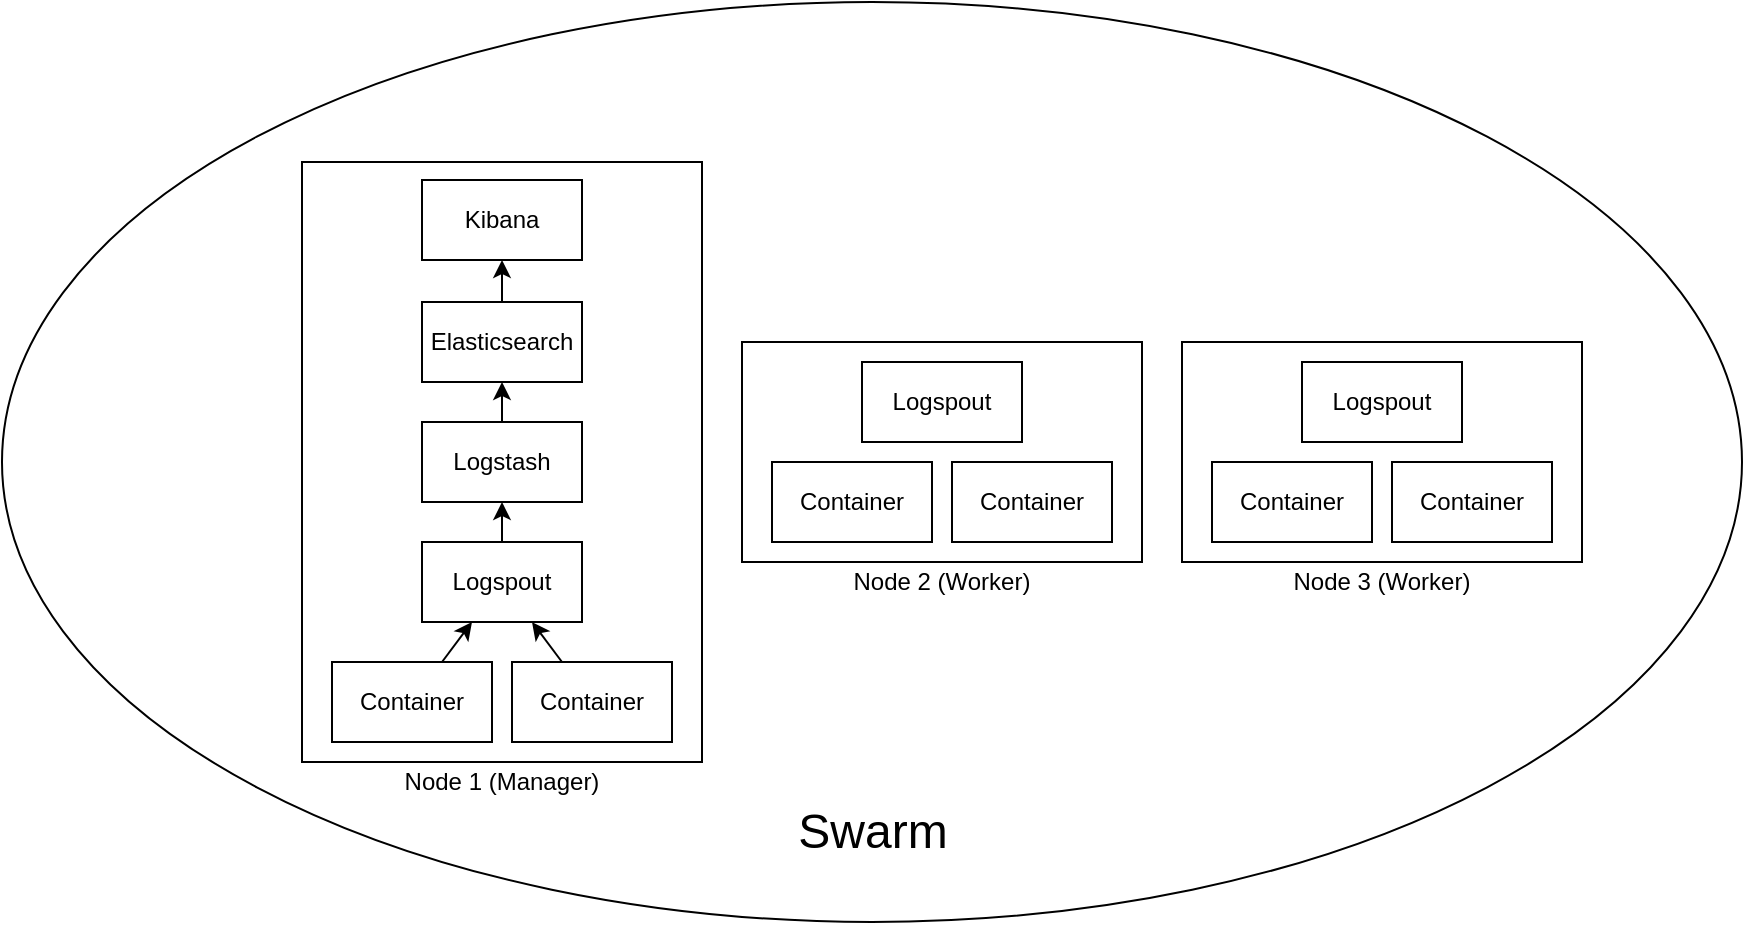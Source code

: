 <mxfile version="13.3.4" type="device"><diagram id="5Pr-yBypl9x5U52GBH--" name="Page-1"><mxGraphModel dx="1973" dy="701" grid="1" gridSize="10" guides="1" tooltips="1" connect="1" arrows="1" fold="1" page="1" pageScale="1" pageWidth="850" pageHeight="1100" math="0" shadow="0"><root><mxCell id="0"/><mxCell id="1" parent="0"/><mxCell id="pLNaZXe34I9PBCYzDHRe-33" value="" style="ellipse;whiteSpace=wrap;html=1;" vertex="1" parent="1"><mxGeometry x="-70" y="60" width="870" height="460" as="geometry"/></mxCell><mxCell id="pLNaZXe34I9PBCYzDHRe-18" value="" style="group" vertex="1" connectable="0" parent="1"><mxGeometry x="300" y="230" width="200" height="130" as="geometry"/></mxCell><mxCell id="pLNaZXe34I9PBCYzDHRe-11" value="" style="rounded=0;whiteSpace=wrap;html=1;" vertex="1" parent="pLNaZXe34I9PBCYzDHRe-18"><mxGeometry width="200" height="110" as="geometry"/></mxCell><mxCell id="pLNaZXe34I9PBCYzDHRe-12" value="Container" style="rounded=0;whiteSpace=wrap;html=1;" vertex="1" parent="pLNaZXe34I9PBCYzDHRe-18"><mxGeometry x="15" y="60" width="80" height="40" as="geometry"/></mxCell><mxCell id="pLNaZXe34I9PBCYzDHRe-13" value="Container" style="rounded=0;whiteSpace=wrap;html=1;" vertex="1" parent="pLNaZXe34I9PBCYzDHRe-18"><mxGeometry x="105" y="60" width="80" height="40" as="geometry"/></mxCell><mxCell id="pLNaZXe34I9PBCYzDHRe-16" value="Node 2 (Worker)" style="text;html=1;strokeColor=none;fillColor=none;align=center;verticalAlign=middle;whiteSpace=wrap;rounded=0;" vertex="1" parent="pLNaZXe34I9PBCYzDHRe-18"><mxGeometry x="45" y="110" width="110" height="20" as="geometry"/></mxCell><mxCell id="pLNaZXe34I9PBCYzDHRe-17" value="Logspout" style="rounded=0;whiteSpace=wrap;html=1;" vertex="1" parent="pLNaZXe34I9PBCYzDHRe-18"><mxGeometry x="60" y="10" width="80" height="40" as="geometry"/></mxCell><mxCell id="pLNaZXe34I9PBCYzDHRe-19" value="" style="group" vertex="1" connectable="0" parent="1"><mxGeometry x="520" y="230" width="200" height="130" as="geometry"/></mxCell><mxCell id="pLNaZXe34I9PBCYzDHRe-20" value="" style="rounded=0;whiteSpace=wrap;html=1;" vertex="1" parent="pLNaZXe34I9PBCYzDHRe-19"><mxGeometry width="200" height="110" as="geometry"/></mxCell><mxCell id="pLNaZXe34I9PBCYzDHRe-21" value="Container" style="rounded=0;whiteSpace=wrap;html=1;" vertex="1" parent="pLNaZXe34I9PBCYzDHRe-19"><mxGeometry x="15" y="60" width="80" height="40" as="geometry"/></mxCell><mxCell id="pLNaZXe34I9PBCYzDHRe-22" value="Container" style="rounded=0;whiteSpace=wrap;html=1;" vertex="1" parent="pLNaZXe34I9PBCYzDHRe-19"><mxGeometry x="105" y="60" width="80" height="40" as="geometry"/></mxCell><mxCell id="pLNaZXe34I9PBCYzDHRe-23" value="Node 3 (Worker)" style="text;html=1;strokeColor=none;fillColor=none;align=center;verticalAlign=middle;whiteSpace=wrap;rounded=0;" vertex="1" parent="pLNaZXe34I9PBCYzDHRe-19"><mxGeometry x="45" y="110" width="110" height="20" as="geometry"/></mxCell><mxCell id="pLNaZXe34I9PBCYzDHRe-24" value="Logspout" style="rounded=0;whiteSpace=wrap;html=1;" vertex="1" parent="pLNaZXe34I9PBCYzDHRe-19"><mxGeometry x="60" y="10" width="80" height="40" as="geometry"/></mxCell><mxCell id="pLNaZXe34I9PBCYzDHRe-31" value="" style="group" vertex="1" connectable="0" parent="1"><mxGeometry x="80" y="140" width="200" height="320" as="geometry"/></mxCell><mxCell id="pLNaZXe34I9PBCYzDHRe-1" value="" style="rounded=0;whiteSpace=wrap;html=1;" vertex="1" parent="pLNaZXe34I9PBCYzDHRe-31"><mxGeometry width="200" height="300" as="geometry"/></mxCell><mxCell id="pLNaZXe34I9PBCYzDHRe-2" value="Logstash" style="rounded=0;whiteSpace=wrap;html=1;" vertex="1" parent="pLNaZXe34I9PBCYzDHRe-31"><mxGeometry x="60" y="130" width="80" height="40" as="geometry"/></mxCell><mxCell id="pLNaZXe34I9PBCYzDHRe-3" value="Elasticsearch" style="rounded=0;whiteSpace=wrap;html=1;" vertex="1" parent="pLNaZXe34I9PBCYzDHRe-31"><mxGeometry x="60" y="70" width="80" height="40" as="geometry"/></mxCell><mxCell id="pLNaZXe34I9PBCYzDHRe-4" value="Container" style="rounded=0;whiteSpace=wrap;html=1;" vertex="1" parent="pLNaZXe34I9PBCYzDHRe-31"><mxGeometry x="15" y="250" width="80" height="40" as="geometry"/></mxCell><mxCell id="pLNaZXe34I9PBCYzDHRe-5" value="Container" style="rounded=0;whiteSpace=wrap;html=1;" vertex="1" parent="pLNaZXe34I9PBCYzDHRe-31"><mxGeometry x="105" y="250" width="80" height="40" as="geometry"/></mxCell><mxCell id="pLNaZXe34I9PBCYzDHRe-6" value="Node 1 (Manager)" style="text;html=1;strokeColor=none;fillColor=none;align=center;verticalAlign=middle;whiteSpace=wrap;rounded=0;" vertex="1" parent="pLNaZXe34I9PBCYzDHRe-31"><mxGeometry x="45" y="300" width="110" height="20" as="geometry"/></mxCell><mxCell id="pLNaZXe34I9PBCYzDHRe-8" value="Logspout" style="rounded=0;whiteSpace=wrap;html=1;" vertex="1" parent="pLNaZXe34I9PBCYzDHRe-31"><mxGeometry x="60" y="190" width="80" height="40" as="geometry"/></mxCell><mxCell id="pLNaZXe34I9PBCYzDHRe-25" value="" style="endArrow=classic;html=1;" edge="1" parent="pLNaZXe34I9PBCYzDHRe-31" source="pLNaZXe34I9PBCYzDHRe-4" target="pLNaZXe34I9PBCYzDHRe-8"><mxGeometry width="50" height="50" relative="1" as="geometry"><mxPoint x="10" y="400" as="sourcePoint"/><mxPoint x="60" y="350" as="targetPoint"/></mxGeometry></mxCell><mxCell id="pLNaZXe34I9PBCYzDHRe-26" value="" style="endArrow=classic;html=1;" edge="1" parent="pLNaZXe34I9PBCYzDHRe-31" source="pLNaZXe34I9PBCYzDHRe-5" target="pLNaZXe34I9PBCYzDHRe-8"><mxGeometry width="50" height="50" relative="1" as="geometry"><mxPoint x="50" y="400" as="sourcePoint"/><mxPoint x="100" y="350" as="targetPoint"/></mxGeometry></mxCell><mxCell id="pLNaZXe34I9PBCYzDHRe-27" value="" style="endArrow=classic;html=1;" edge="1" parent="pLNaZXe34I9PBCYzDHRe-31" source="pLNaZXe34I9PBCYzDHRe-8" target="pLNaZXe34I9PBCYzDHRe-2"><mxGeometry width="50" height="50" relative="1" as="geometry"><mxPoint x="40" y="410" as="sourcePoint"/><mxPoint x="90" y="360" as="targetPoint"/></mxGeometry></mxCell><mxCell id="pLNaZXe34I9PBCYzDHRe-28" value="" style="endArrow=classic;html=1;" edge="1" parent="pLNaZXe34I9PBCYzDHRe-31" source="pLNaZXe34I9PBCYzDHRe-2" target="pLNaZXe34I9PBCYzDHRe-3"><mxGeometry width="50" height="50" relative="1" as="geometry"><mxPoint x="-10" y="420" as="sourcePoint"/><mxPoint x="40" y="370" as="targetPoint"/></mxGeometry></mxCell><mxCell id="pLNaZXe34I9PBCYzDHRe-29" value="Kibana" style="rounded=0;whiteSpace=wrap;html=1;" vertex="1" parent="pLNaZXe34I9PBCYzDHRe-31"><mxGeometry x="60" y="9" width="80" height="40" as="geometry"/></mxCell><mxCell id="pLNaZXe34I9PBCYzDHRe-30" value="" style="endArrow=classic;html=1;" edge="1" parent="pLNaZXe34I9PBCYzDHRe-31" source="pLNaZXe34I9PBCYzDHRe-3" target="pLNaZXe34I9PBCYzDHRe-29"><mxGeometry width="50" height="50" relative="1" as="geometry"><mxPoint x="-30" y="400" as="sourcePoint"/><mxPoint x="20" y="350" as="targetPoint"/></mxGeometry></mxCell><mxCell id="pLNaZXe34I9PBCYzDHRe-34" value="&lt;font style=&quot;font-size: 24px&quot;&gt;Swarm&lt;/font&gt;" style="text;html=1;strokeColor=none;fillColor=none;align=center;verticalAlign=middle;whiteSpace=wrap;rounded=0;" vertex="1" parent="1"><mxGeometry x="317.5" y="460" width="95" height="30" as="geometry"/></mxCell></root></mxGraphModel></diagram></mxfile>